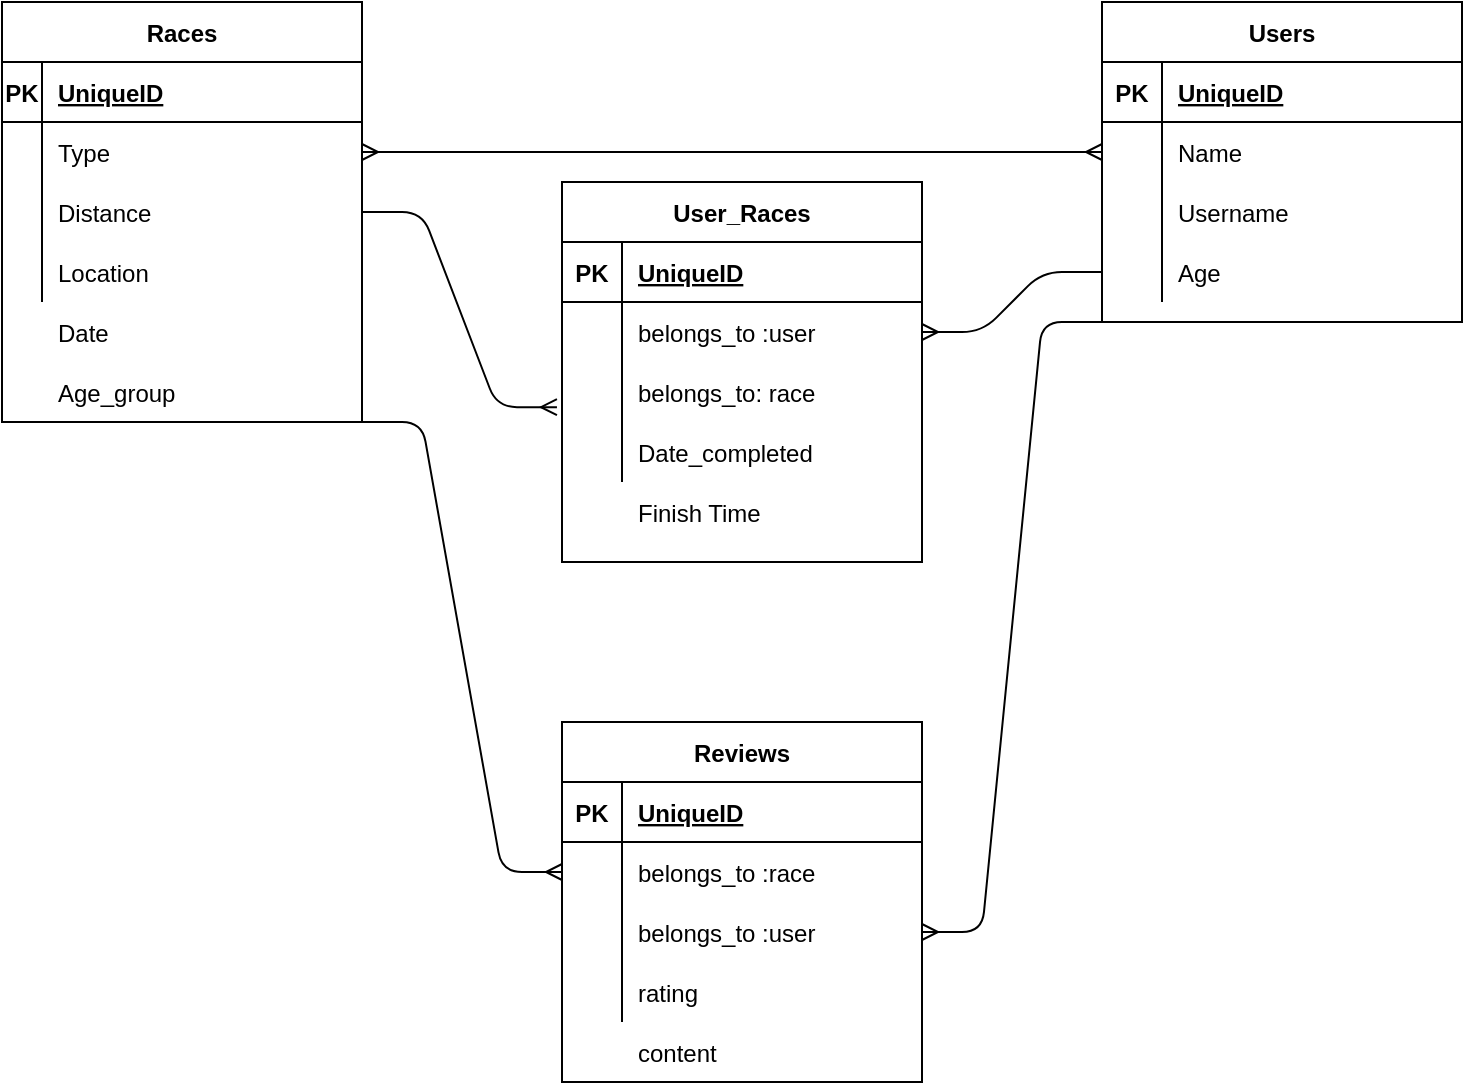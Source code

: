 <mxfile version="14.6.0" type="github"><diagram id="y6DvhgnDjYr7MOsUOLaQ" name="Page-1"><mxGraphModel dx="955" dy="548" grid="1" gridSize="10" guides="1" tooltips="1" connect="1" arrows="1" fold="1" page="1" pageScale="1" pageWidth="850" pageHeight="1100" math="0" shadow="0"><root><mxCell id="0"/><mxCell id="1" parent="0"/><mxCell id="fVdONEfl40vnqg7I4_kf-1" value="Races" style="shape=table;startSize=30;container=1;collapsible=1;childLayout=tableLayout;fixedRows=1;rowLines=0;fontStyle=1;align=center;resizeLast=1;" vertex="1" parent="1"><mxGeometry x="70" y="90" width="180" height="210" as="geometry"/></mxCell><mxCell id="fVdONEfl40vnqg7I4_kf-2" value="" style="shape=partialRectangle;collapsible=0;dropTarget=0;pointerEvents=0;fillColor=none;top=0;left=0;bottom=1;right=0;points=[[0,0.5],[1,0.5]];portConstraint=eastwest;" vertex="1" parent="fVdONEfl40vnqg7I4_kf-1"><mxGeometry y="30" width="180" height="30" as="geometry"/></mxCell><mxCell id="fVdONEfl40vnqg7I4_kf-3" value="PK" style="shape=partialRectangle;connectable=0;fillColor=none;top=0;left=0;bottom=0;right=0;fontStyle=1;overflow=hidden;" vertex="1" parent="fVdONEfl40vnqg7I4_kf-2"><mxGeometry width="20" height="30" as="geometry"/></mxCell><mxCell id="fVdONEfl40vnqg7I4_kf-4" value="UniqueID" style="shape=partialRectangle;connectable=0;fillColor=none;top=0;left=0;bottom=0;right=0;align=left;spacingLeft=6;fontStyle=5;overflow=hidden;" vertex="1" parent="fVdONEfl40vnqg7I4_kf-2"><mxGeometry x="20" width="160" height="30" as="geometry"/></mxCell><mxCell id="fVdONEfl40vnqg7I4_kf-5" value="" style="shape=partialRectangle;collapsible=0;dropTarget=0;pointerEvents=0;fillColor=none;top=0;left=0;bottom=0;right=0;points=[[0,0.5],[1,0.5]];portConstraint=eastwest;" vertex="1" parent="fVdONEfl40vnqg7I4_kf-1"><mxGeometry y="60" width="180" height="30" as="geometry"/></mxCell><mxCell id="fVdONEfl40vnqg7I4_kf-6" value="" style="shape=partialRectangle;connectable=0;fillColor=none;top=0;left=0;bottom=0;right=0;editable=1;overflow=hidden;" vertex="1" parent="fVdONEfl40vnqg7I4_kf-5"><mxGeometry width="20" height="30" as="geometry"/></mxCell><mxCell id="fVdONEfl40vnqg7I4_kf-7" value="Type" style="shape=partialRectangle;connectable=0;fillColor=none;top=0;left=0;bottom=0;right=0;align=left;spacingLeft=6;overflow=hidden;" vertex="1" parent="fVdONEfl40vnqg7I4_kf-5"><mxGeometry x="20" width="160" height="30" as="geometry"/></mxCell><mxCell id="fVdONEfl40vnqg7I4_kf-8" value="" style="shape=partialRectangle;collapsible=0;dropTarget=0;pointerEvents=0;fillColor=none;top=0;left=0;bottom=0;right=0;points=[[0,0.5],[1,0.5]];portConstraint=eastwest;" vertex="1" parent="fVdONEfl40vnqg7I4_kf-1"><mxGeometry y="90" width="180" height="30" as="geometry"/></mxCell><mxCell id="fVdONEfl40vnqg7I4_kf-9" value="" style="shape=partialRectangle;connectable=0;fillColor=none;top=0;left=0;bottom=0;right=0;editable=1;overflow=hidden;" vertex="1" parent="fVdONEfl40vnqg7I4_kf-8"><mxGeometry width="20" height="30" as="geometry"/></mxCell><mxCell id="fVdONEfl40vnqg7I4_kf-10" value="Distance" style="shape=partialRectangle;connectable=0;fillColor=none;top=0;left=0;bottom=0;right=0;align=left;spacingLeft=6;overflow=hidden;" vertex="1" parent="fVdONEfl40vnqg7I4_kf-8"><mxGeometry x="20" width="160" height="30" as="geometry"/></mxCell><mxCell id="fVdONEfl40vnqg7I4_kf-11" value="" style="shape=partialRectangle;collapsible=0;dropTarget=0;pointerEvents=0;fillColor=none;top=0;left=0;bottom=0;right=0;points=[[0,0.5],[1,0.5]];portConstraint=eastwest;" vertex="1" parent="fVdONEfl40vnqg7I4_kf-1"><mxGeometry y="120" width="180" height="30" as="geometry"/></mxCell><mxCell id="fVdONEfl40vnqg7I4_kf-12" value="" style="shape=partialRectangle;connectable=0;fillColor=none;top=0;left=0;bottom=0;right=0;editable=1;overflow=hidden;" vertex="1" parent="fVdONEfl40vnqg7I4_kf-11"><mxGeometry width="20" height="30" as="geometry"/></mxCell><mxCell id="fVdONEfl40vnqg7I4_kf-13" value="Location" style="shape=partialRectangle;connectable=0;fillColor=none;top=0;left=0;bottom=0;right=0;align=left;spacingLeft=6;overflow=hidden;" vertex="1" parent="fVdONEfl40vnqg7I4_kf-11"><mxGeometry x="20" width="160" height="30" as="geometry"/></mxCell><mxCell id="fVdONEfl40vnqg7I4_kf-14" value="Date" style="shape=partialRectangle;connectable=0;fillColor=none;top=0;left=0;bottom=0;right=0;align=left;spacingLeft=6;overflow=hidden;" vertex="1" parent="1"><mxGeometry x="90" y="240" width="150" height="30" as="geometry"/></mxCell><mxCell id="fVdONEfl40vnqg7I4_kf-15" value="Users" style="shape=table;startSize=30;container=1;collapsible=1;childLayout=tableLayout;fixedRows=1;rowLines=0;fontStyle=1;align=center;resizeLast=1;" vertex="1" parent="1"><mxGeometry x="620" y="90" width="180" height="160" as="geometry"/></mxCell><mxCell id="fVdONEfl40vnqg7I4_kf-16" value="" style="shape=partialRectangle;collapsible=0;dropTarget=0;pointerEvents=0;fillColor=none;top=0;left=0;bottom=1;right=0;points=[[0,0.5],[1,0.5]];portConstraint=eastwest;" vertex="1" parent="fVdONEfl40vnqg7I4_kf-15"><mxGeometry y="30" width="180" height="30" as="geometry"/></mxCell><mxCell id="fVdONEfl40vnqg7I4_kf-17" value="PK" style="shape=partialRectangle;connectable=0;fillColor=none;top=0;left=0;bottom=0;right=0;fontStyle=1;overflow=hidden;" vertex="1" parent="fVdONEfl40vnqg7I4_kf-16"><mxGeometry width="30" height="30" as="geometry"/></mxCell><mxCell id="fVdONEfl40vnqg7I4_kf-18" value="UniqueID" style="shape=partialRectangle;connectable=0;fillColor=none;top=0;left=0;bottom=0;right=0;align=left;spacingLeft=6;fontStyle=5;overflow=hidden;" vertex="1" parent="fVdONEfl40vnqg7I4_kf-16"><mxGeometry x="30" width="150" height="30" as="geometry"/></mxCell><mxCell id="fVdONEfl40vnqg7I4_kf-19" value="" style="shape=partialRectangle;collapsible=0;dropTarget=0;pointerEvents=0;fillColor=none;top=0;left=0;bottom=0;right=0;points=[[0,0.5],[1,0.5]];portConstraint=eastwest;" vertex="1" parent="fVdONEfl40vnqg7I4_kf-15"><mxGeometry y="60" width="180" height="30" as="geometry"/></mxCell><mxCell id="fVdONEfl40vnqg7I4_kf-20" value="" style="shape=partialRectangle;connectable=0;fillColor=none;top=0;left=0;bottom=0;right=0;editable=1;overflow=hidden;" vertex="1" parent="fVdONEfl40vnqg7I4_kf-19"><mxGeometry width="30" height="30" as="geometry"/></mxCell><mxCell id="fVdONEfl40vnqg7I4_kf-21" value="Name" style="shape=partialRectangle;connectable=0;fillColor=none;top=0;left=0;bottom=0;right=0;align=left;spacingLeft=6;overflow=hidden;" vertex="1" parent="fVdONEfl40vnqg7I4_kf-19"><mxGeometry x="30" width="150" height="30" as="geometry"/></mxCell><mxCell id="fVdONEfl40vnqg7I4_kf-22" value="" style="shape=partialRectangle;collapsible=0;dropTarget=0;pointerEvents=0;fillColor=none;top=0;left=0;bottom=0;right=0;points=[[0,0.5],[1,0.5]];portConstraint=eastwest;" vertex="1" parent="fVdONEfl40vnqg7I4_kf-15"><mxGeometry y="90" width="180" height="30" as="geometry"/></mxCell><mxCell id="fVdONEfl40vnqg7I4_kf-23" value="" style="shape=partialRectangle;connectable=0;fillColor=none;top=0;left=0;bottom=0;right=0;editable=1;overflow=hidden;" vertex="1" parent="fVdONEfl40vnqg7I4_kf-22"><mxGeometry width="30" height="30" as="geometry"/></mxCell><mxCell id="fVdONEfl40vnqg7I4_kf-24" value="Username" style="shape=partialRectangle;connectable=0;fillColor=none;top=0;left=0;bottom=0;right=0;align=left;spacingLeft=6;overflow=hidden;" vertex="1" parent="fVdONEfl40vnqg7I4_kf-22"><mxGeometry x="30" width="150" height="30" as="geometry"/></mxCell><mxCell id="fVdONEfl40vnqg7I4_kf-25" value="" style="shape=partialRectangle;collapsible=0;dropTarget=0;pointerEvents=0;fillColor=none;top=0;left=0;bottom=0;right=0;points=[[0,0.5],[1,0.5]];portConstraint=eastwest;" vertex="1" parent="fVdONEfl40vnqg7I4_kf-15"><mxGeometry y="120" width="180" height="30" as="geometry"/></mxCell><mxCell id="fVdONEfl40vnqg7I4_kf-26" value="" style="shape=partialRectangle;connectable=0;fillColor=none;top=0;left=0;bottom=0;right=0;editable=1;overflow=hidden;" vertex="1" parent="fVdONEfl40vnqg7I4_kf-25"><mxGeometry width="30" height="30" as="geometry"/></mxCell><mxCell id="fVdONEfl40vnqg7I4_kf-27" value="Age" style="shape=partialRectangle;connectable=0;fillColor=none;top=0;left=0;bottom=0;right=0;align=left;spacingLeft=6;overflow=hidden;" vertex="1" parent="fVdONEfl40vnqg7I4_kf-25"><mxGeometry x="30" width="150" height="30" as="geometry"/></mxCell><mxCell id="fVdONEfl40vnqg7I4_kf-28" value="Age_group" style="shape=partialRectangle;connectable=0;fillColor=none;top=0;left=0;bottom=0;right=0;align=left;spacingLeft=6;overflow=hidden;" vertex="1" parent="1"><mxGeometry x="90" y="270" width="150" height="30" as="geometry"/></mxCell><mxCell id="fVdONEfl40vnqg7I4_kf-29" value="User_Races" style="shape=table;startSize=30;container=1;collapsible=1;childLayout=tableLayout;fixedRows=1;rowLines=0;fontStyle=1;align=center;resizeLast=1;" vertex="1" parent="1"><mxGeometry x="350" y="180" width="180" height="190" as="geometry"/></mxCell><mxCell id="fVdONEfl40vnqg7I4_kf-30" value="" style="shape=partialRectangle;collapsible=0;dropTarget=0;pointerEvents=0;fillColor=none;top=0;left=0;bottom=1;right=0;points=[[0,0.5],[1,0.5]];portConstraint=eastwest;" vertex="1" parent="fVdONEfl40vnqg7I4_kf-29"><mxGeometry y="30" width="180" height="30" as="geometry"/></mxCell><mxCell id="fVdONEfl40vnqg7I4_kf-31" value="PK" style="shape=partialRectangle;connectable=0;fillColor=none;top=0;left=0;bottom=0;right=0;fontStyle=1;overflow=hidden;" vertex="1" parent="fVdONEfl40vnqg7I4_kf-30"><mxGeometry width="30" height="30" as="geometry"/></mxCell><mxCell id="fVdONEfl40vnqg7I4_kf-32" value="UniqueID" style="shape=partialRectangle;connectable=0;fillColor=none;top=0;left=0;bottom=0;right=0;align=left;spacingLeft=6;fontStyle=5;overflow=hidden;" vertex="1" parent="fVdONEfl40vnqg7I4_kf-30"><mxGeometry x="30" width="150" height="30" as="geometry"/></mxCell><mxCell id="fVdONEfl40vnqg7I4_kf-33" value="" style="shape=partialRectangle;collapsible=0;dropTarget=0;pointerEvents=0;fillColor=none;top=0;left=0;bottom=0;right=0;points=[[0,0.5],[1,0.5]];portConstraint=eastwest;" vertex="1" parent="fVdONEfl40vnqg7I4_kf-29"><mxGeometry y="60" width="180" height="30" as="geometry"/></mxCell><mxCell id="fVdONEfl40vnqg7I4_kf-34" value="" style="shape=partialRectangle;connectable=0;fillColor=none;top=0;left=0;bottom=0;right=0;editable=1;overflow=hidden;" vertex="1" parent="fVdONEfl40vnqg7I4_kf-33"><mxGeometry width="30" height="30" as="geometry"/></mxCell><mxCell id="fVdONEfl40vnqg7I4_kf-35" value="belongs_to :user" style="shape=partialRectangle;connectable=0;fillColor=none;top=0;left=0;bottom=0;right=0;align=left;spacingLeft=6;overflow=hidden;" vertex="1" parent="fVdONEfl40vnqg7I4_kf-33"><mxGeometry x="30" width="150" height="30" as="geometry"/></mxCell><mxCell id="fVdONEfl40vnqg7I4_kf-36" value="" style="shape=partialRectangle;collapsible=0;dropTarget=0;pointerEvents=0;fillColor=none;top=0;left=0;bottom=0;right=0;points=[[0,0.5],[1,0.5]];portConstraint=eastwest;" vertex="1" parent="fVdONEfl40vnqg7I4_kf-29"><mxGeometry y="90" width="180" height="30" as="geometry"/></mxCell><mxCell id="fVdONEfl40vnqg7I4_kf-37" value="" style="shape=partialRectangle;connectable=0;fillColor=none;top=0;left=0;bottom=0;right=0;editable=1;overflow=hidden;" vertex="1" parent="fVdONEfl40vnqg7I4_kf-36"><mxGeometry width="30" height="30" as="geometry"/></mxCell><mxCell id="fVdONEfl40vnqg7I4_kf-38" value="belongs_to: race" style="shape=partialRectangle;connectable=0;fillColor=none;top=0;left=0;bottom=0;right=0;align=left;spacingLeft=6;overflow=hidden;" vertex="1" parent="fVdONEfl40vnqg7I4_kf-36"><mxGeometry x="30" width="150" height="30" as="geometry"/></mxCell><mxCell id="fVdONEfl40vnqg7I4_kf-39" value="" style="shape=partialRectangle;collapsible=0;dropTarget=0;pointerEvents=0;fillColor=none;top=0;left=0;bottom=0;right=0;points=[[0,0.5],[1,0.5]];portConstraint=eastwest;" vertex="1" parent="fVdONEfl40vnqg7I4_kf-29"><mxGeometry y="120" width="180" height="30" as="geometry"/></mxCell><mxCell id="fVdONEfl40vnqg7I4_kf-40" value="" style="shape=partialRectangle;connectable=0;fillColor=none;top=0;left=0;bottom=0;right=0;editable=1;overflow=hidden;" vertex="1" parent="fVdONEfl40vnqg7I4_kf-39"><mxGeometry width="30" height="30" as="geometry"/></mxCell><mxCell id="fVdONEfl40vnqg7I4_kf-41" value="Date_completed" style="shape=partialRectangle;connectable=0;fillColor=none;top=0;left=0;bottom=0;right=0;align=left;spacingLeft=6;overflow=hidden;" vertex="1" parent="fVdONEfl40vnqg7I4_kf-39"><mxGeometry x="30" width="150" height="30" as="geometry"/></mxCell><mxCell id="fVdONEfl40vnqg7I4_kf-42" value="" style="shape=partialRectangle;collapsible=0;dropTarget=0;pointerEvents=0;fillColor=none;top=0;left=0;bottom=0;right=0;points=[[0,0.5],[1,0.5]];portConstraint=eastwest;" vertex="1" parent="1"><mxGeometry x="350" y="330" width="180" height="30" as="geometry"/></mxCell><mxCell id="fVdONEfl40vnqg7I4_kf-43" value="" style="shape=partialRectangle;connectable=0;fillColor=none;top=0;left=0;bottom=0;right=0;editable=1;overflow=hidden;" vertex="1" parent="fVdONEfl40vnqg7I4_kf-42"><mxGeometry width="30" height="30" as="geometry"/></mxCell><mxCell id="fVdONEfl40vnqg7I4_kf-44" value="Finish Time" style="shape=partialRectangle;connectable=0;fillColor=none;top=0;left=0;bottom=0;right=0;align=left;spacingLeft=6;overflow=hidden;" vertex="1" parent="fVdONEfl40vnqg7I4_kf-42"><mxGeometry x="30" width="150" height="30" as="geometry"/></mxCell><mxCell id="fVdONEfl40vnqg7I4_kf-45" value="" style="edgeStyle=entityRelationEdgeStyle;fontSize=12;html=1;endArrow=ERmany;startArrow=ERmany;exitX=1;exitY=0.5;exitDx=0;exitDy=0;entryX=0;entryY=0.5;entryDx=0;entryDy=0;" edge="1" parent="1" source="fVdONEfl40vnqg7I4_kf-5" target="fVdONEfl40vnqg7I4_kf-19"><mxGeometry width="100" height="100" relative="1" as="geometry"><mxPoint x="360" y="190" as="sourcePoint"/><mxPoint x="460" y="90" as="targetPoint"/></mxGeometry></mxCell><mxCell id="fVdONEfl40vnqg7I4_kf-46" value="" style="edgeStyle=entityRelationEdgeStyle;fontSize=12;html=1;endArrow=ERmany;entryX=-0.014;entryY=0.753;entryDx=0;entryDy=0;exitX=1;exitY=0.5;exitDx=0;exitDy=0;entryPerimeter=0;" edge="1" parent="1" source="fVdONEfl40vnqg7I4_kf-8" target="fVdONEfl40vnqg7I4_kf-36"><mxGeometry width="100" height="100" relative="1" as="geometry"><mxPoint x="250" y="260" as="sourcePoint"/><mxPoint x="350" y="160" as="targetPoint"/></mxGeometry></mxCell><mxCell id="fVdONEfl40vnqg7I4_kf-49" value="" style="edgeStyle=entityRelationEdgeStyle;fontSize=12;html=1;endArrow=ERmany;exitX=0;exitY=0.5;exitDx=0;exitDy=0;entryX=1;entryY=0.5;entryDx=0;entryDy=0;" edge="1" parent="1" source="fVdONEfl40vnqg7I4_kf-25" target="fVdONEfl40vnqg7I4_kf-33"><mxGeometry width="100" height="100" relative="1" as="geometry"><mxPoint x="690" y="420" as="sourcePoint"/><mxPoint x="580" y="320" as="targetPoint"/></mxGeometry></mxCell><mxCell id="fVdONEfl40vnqg7I4_kf-67" value="Reviews" style="shape=table;startSize=30;container=1;collapsible=1;childLayout=tableLayout;fixedRows=1;rowLines=0;fontStyle=1;align=center;resizeLast=1;" vertex="1" parent="1"><mxGeometry x="350" y="450" width="180" height="180" as="geometry"/></mxCell><mxCell id="fVdONEfl40vnqg7I4_kf-68" value="" style="shape=partialRectangle;collapsible=0;dropTarget=0;pointerEvents=0;fillColor=none;top=0;left=0;bottom=1;right=0;points=[[0,0.5],[1,0.5]];portConstraint=eastwest;" vertex="1" parent="fVdONEfl40vnqg7I4_kf-67"><mxGeometry y="30" width="180" height="30" as="geometry"/></mxCell><mxCell id="fVdONEfl40vnqg7I4_kf-69" value="PK" style="shape=partialRectangle;connectable=0;fillColor=none;top=0;left=0;bottom=0;right=0;fontStyle=1;overflow=hidden;" vertex="1" parent="fVdONEfl40vnqg7I4_kf-68"><mxGeometry width="30" height="30" as="geometry"/></mxCell><mxCell id="fVdONEfl40vnqg7I4_kf-70" value="UniqueID" style="shape=partialRectangle;connectable=0;fillColor=none;top=0;left=0;bottom=0;right=0;align=left;spacingLeft=6;fontStyle=5;overflow=hidden;" vertex="1" parent="fVdONEfl40vnqg7I4_kf-68"><mxGeometry x="30" width="150" height="30" as="geometry"/></mxCell><mxCell id="fVdONEfl40vnqg7I4_kf-71" value="" style="shape=partialRectangle;collapsible=0;dropTarget=0;pointerEvents=0;fillColor=none;top=0;left=0;bottom=0;right=0;points=[[0,0.5],[1,0.5]];portConstraint=eastwest;" vertex="1" parent="fVdONEfl40vnqg7I4_kf-67"><mxGeometry y="60" width="180" height="30" as="geometry"/></mxCell><mxCell id="fVdONEfl40vnqg7I4_kf-72" value="" style="shape=partialRectangle;connectable=0;fillColor=none;top=0;left=0;bottom=0;right=0;editable=1;overflow=hidden;" vertex="1" parent="fVdONEfl40vnqg7I4_kf-71"><mxGeometry width="30" height="30" as="geometry"/></mxCell><mxCell id="fVdONEfl40vnqg7I4_kf-73" value="belongs_to :race" style="shape=partialRectangle;connectable=0;fillColor=none;top=0;left=0;bottom=0;right=0;align=left;spacingLeft=6;overflow=hidden;" vertex="1" parent="fVdONEfl40vnqg7I4_kf-71"><mxGeometry x="30" width="150" height="30" as="geometry"/></mxCell><mxCell id="fVdONEfl40vnqg7I4_kf-74" value="" style="shape=partialRectangle;collapsible=0;dropTarget=0;pointerEvents=0;fillColor=none;top=0;left=0;bottom=0;right=0;points=[[0,0.5],[1,0.5]];portConstraint=eastwest;" vertex="1" parent="fVdONEfl40vnqg7I4_kf-67"><mxGeometry y="90" width="180" height="30" as="geometry"/></mxCell><mxCell id="fVdONEfl40vnqg7I4_kf-75" value="" style="shape=partialRectangle;connectable=0;fillColor=none;top=0;left=0;bottom=0;right=0;editable=1;overflow=hidden;" vertex="1" parent="fVdONEfl40vnqg7I4_kf-74"><mxGeometry width="30" height="30" as="geometry"/></mxCell><mxCell id="fVdONEfl40vnqg7I4_kf-76" value="belongs_to :user" style="shape=partialRectangle;connectable=0;fillColor=none;top=0;left=0;bottom=0;right=0;align=left;spacingLeft=6;overflow=hidden;" vertex="1" parent="fVdONEfl40vnqg7I4_kf-74"><mxGeometry x="30" width="150" height="30" as="geometry"/></mxCell><mxCell id="fVdONEfl40vnqg7I4_kf-77" value="" style="shape=partialRectangle;collapsible=0;dropTarget=0;pointerEvents=0;fillColor=none;top=0;left=0;bottom=0;right=0;points=[[0,0.5],[1,0.5]];portConstraint=eastwest;" vertex="1" parent="fVdONEfl40vnqg7I4_kf-67"><mxGeometry y="120" width="180" height="30" as="geometry"/></mxCell><mxCell id="fVdONEfl40vnqg7I4_kf-78" value="" style="shape=partialRectangle;connectable=0;fillColor=none;top=0;left=0;bottom=0;right=0;editable=1;overflow=hidden;" vertex="1" parent="fVdONEfl40vnqg7I4_kf-77"><mxGeometry width="30" height="30" as="geometry"/></mxCell><mxCell id="fVdONEfl40vnqg7I4_kf-79" value="rating" style="shape=partialRectangle;connectable=0;fillColor=none;top=0;left=0;bottom=0;right=0;align=left;spacingLeft=6;overflow=hidden;" vertex="1" parent="fVdONEfl40vnqg7I4_kf-77"><mxGeometry x="30" width="150" height="30" as="geometry"/></mxCell><mxCell id="fVdONEfl40vnqg7I4_kf-80" value="" style="shape=partialRectangle;collapsible=0;dropTarget=0;pointerEvents=0;fillColor=none;top=0;left=0;bottom=0;right=0;points=[[0,0.5],[1,0.5]];portConstraint=eastwest;" vertex="1" parent="1"><mxGeometry x="350" y="600" width="180" height="30" as="geometry"/></mxCell><mxCell id="fVdONEfl40vnqg7I4_kf-81" value="" style="shape=partialRectangle;connectable=0;fillColor=none;top=0;left=0;bottom=0;right=0;editable=1;overflow=hidden;" vertex="1" parent="fVdONEfl40vnqg7I4_kf-80"><mxGeometry width="30" height="30" as="geometry"/></mxCell><mxCell id="fVdONEfl40vnqg7I4_kf-82" value="content" style="shape=partialRectangle;connectable=0;fillColor=none;top=0;left=0;bottom=0;right=0;align=left;spacingLeft=6;overflow=hidden;" vertex="1" parent="fVdONEfl40vnqg7I4_kf-80"><mxGeometry x="30" width="150" height="30" as="geometry"/></mxCell><mxCell id="fVdONEfl40vnqg7I4_kf-83" value="" style="edgeStyle=entityRelationEdgeStyle;fontSize=12;html=1;endArrow=ERmany;entryX=0;entryY=0.5;entryDx=0;entryDy=0;exitX=1;exitY=1;exitDx=0;exitDy=0;" edge="1" parent="1" source="fVdONEfl40vnqg7I4_kf-1" target="fVdONEfl40vnqg7I4_kf-71"><mxGeometry width="100" height="100" relative="1" as="geometry"><mxPoint x="200" y="300" as="sourcePoint"/><mxPoint x="300" y="355" as="targetPoint"/></mxGeometry></mxCell><mxCell id="fVdONEfl40vnqg7I4_kf-85" value="" style="edgeStyle=entityRelationEdgeStyle;fontSize=12;html=1;endArrow=ERmany;exitX=0;exitY=1;exitDx=0;exitDy=0;entryX=1;entryY=0.5;entryDx=0;entryDy=0;" edge="1" parent="1" source="fVdONEfl40vnqg7I4_kf-15" target="fVdONEfl40vnqg7I4_kf-74"><mxGeometry width="100" height="100" relative="1" as="geometry"><mxPoint x="620" y="240" as="sourcePoint"/><mxPoint x="530" y="330" as="targetPoint"/></mxGeometry></mxCell></root></mxGraphModel></diagram></mxfile>